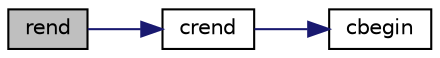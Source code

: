 digraph "rend"
{
 // LATEX_PDF_SIZE
  edge [fontname="Helvetica",fontsize="10",labelfontname="Helvetica",labelfontsize="10"];
  node [fontname="Helvetica",fontsize="10",shape=record];
  rankdir="LR";
  Node1 [label="rend",height=0.2,width=0.4,color="black", fillcolor="grey75", style="filled", fontcolor="black",tooltip="returns a const reverse iterator to one before the first"];
  Node1 -> Node2 [color="midnightblue",fontsize="10",style="solid",fontname="Helvetica"];
  Node2 [label="crend",height=0.2,width=0.4,color="black", fillcolor="white", style="filled",URL="$classnlohmann_1_1basic__json.html#acbe115c4709d004c9899ef5855f96288",tooltip="returns a const reverse iterator to one before the first"];
  Node2 -> Node3 [color="midnightblue",fontsize="10",style="solid",fontname="Helvetica"];
  Node3 [label="cbegin",height=0.2,width=0.4,color="black", fillcolor="white", style="filled",URL="$classnlohmann_1_1basic__json.html#abeb76f7f3414f270020e6f467586bd93",tooltip="returns a const iterator to the first element"];
}
